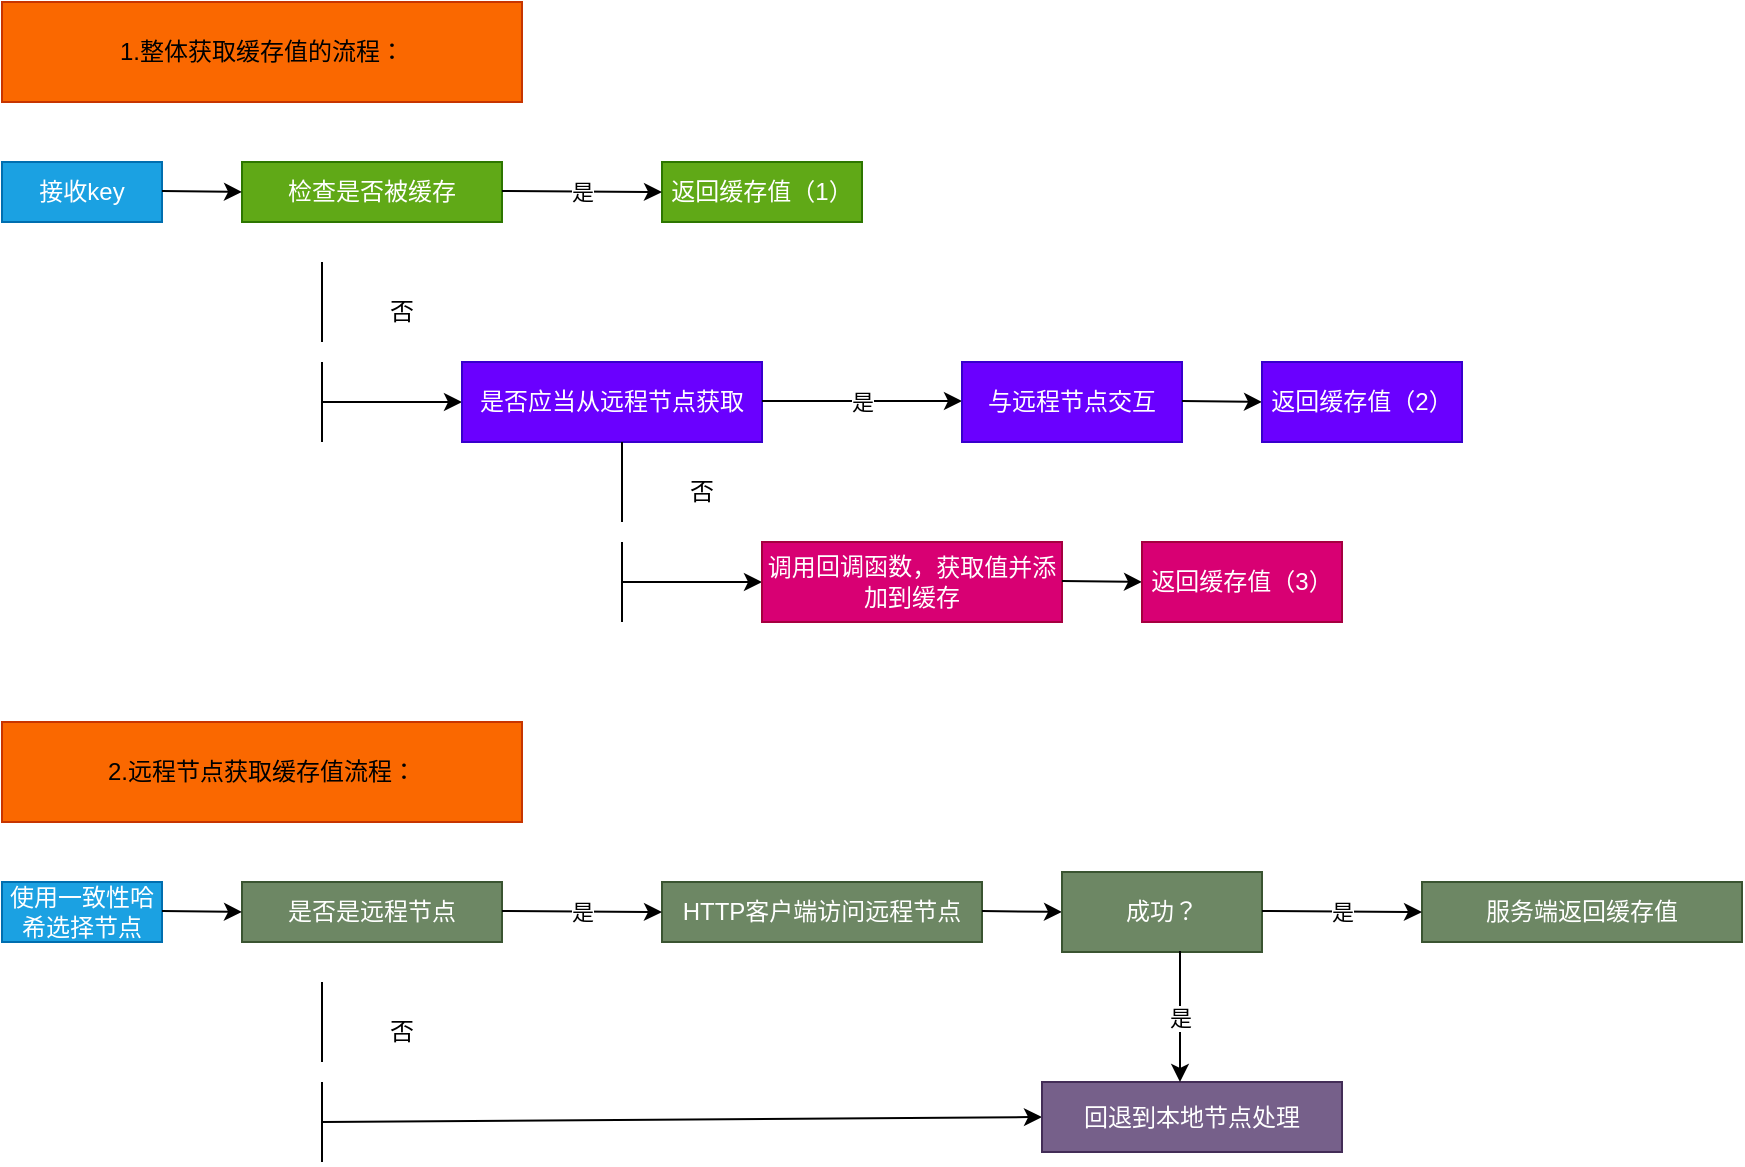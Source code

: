 <mxfile version="21.6.8" type="device">
  <diagram name="第 1 页" id="46wpbtFq6L-WeiF9w323">
    <mxGraphModel dx="1050" dy="621" grid="1" gridSize="10" guides="1" tooltips="1" connect="1" arrows="1" fold="1" page="1" pageScale="1" pageWidth="827" pageHeight="1169" math="0" shadow="0">
      <root>
        <mxCell id="0" />
        <mxCell id="1" parent="0" />
        <mxCell id="Lu-z1aWuLpS5JMwq0ntt-1" value="接收key" style="rounded=0;whiteSpace=wrap;html=1;fillColor=#1ba1e2;fontColor=#ffffff;strokeColor=#006EAF;" vertex="1" parent="1">
          <mxGeometry x="40" y="120" width="80" height="30" as="geometry" />
        </mxCell>
        <mxCell id="Lu-z1aWuLpS5JMwq0ntt-2" value="检查是否被缓存" style="rounded=0;whiteSpace=wrap;html=1;fillColor=#60a917;fontColor=#ffffff;strokeColor=#2D7600;" vertex="1" parent="1">
          <mxGeometry x="160" y="120" width="130" height="30" as="geometry" />
        </mxCell>
        <mxCell id="Lu-z1aWuLpS5JMwq0ntt-3" value="返回缓存值（1）" style="rounded=0;whiteSpace=wrap;html=1;fillColor=#60a917;fontColor=#ffffff;strokeColor=#2D7600;" vertex="1" parent="1">
          <mxGeometry x="370" y="120" width="100" height="30" as="geometry" />
        </mxCell>
        <mxCell id="Lu-z1aWuLpS5JMwq0ntt-4" value="" style="endArrow=none;html=1;rounded=0;" edge="1" parent="1">
          <mxGeometry width="50" height="50" relative="1" as="geometry">
            <mxPoint x="200" y="210" as="sourcePoint" />
            <mxPoint x="200" y="170" as="targetPoint" />
            <Array as="points">
              <mxPoint x="200" y="190" />
            </Array>
          </mxGeometry>
        </mxCell>
        <mxCell id="Lu-z1aWuLpS5JMwq0ntt-5" value="" style="endArrow=none;html=1;rounded=0;" edge="1" parent="1">
          <mxGeometry width="50" height="50" relative="1" as="geometry">
            <mxPoint x="200" y="260" as="sourcePoint" />
            <mxPoint x="200" y="220" as="targetPoint" />
            <Array as="points">
              <mxPoint x="200" y="240" />
            </Array>
          </mxGeometry>
        </mxCell>
        <mxCell id="Lu-z1aWuLpS5JMwq0ntt-13" value="" style="endArrow=classic;html=1;rounded=0;" edge="1" parent="1">
          <mxGeometry relative="1" as="geometry">
            <mxPoint x="290" y="134.5" as="sourcePoint" />
            <mxPoint x="370" y="135" as="targetPoint" />
          </mxGeometry>
        </mxCell>
        <mxCell id="Lu-z1aWuLpS5JMwq0ntt-14" value="是" style="edgeLabel;resizable=0;html=1;align=center;verticalAlign=middle;" connectable="0" vertex="1" parent="Lu-z1aWuLpS5JMwq0ntt-13">
          <mxGeometry relative="1" as="geometry" />
        </mxCell>
        <mxCell id="Lu-z1aWuLpS5JMwq0ntt-16" value="" style="endArrow=classic;html=1;rounded=0;" edge="1" parent="1">
          <mxGeometry width="50" height="50" relative="1" as="geometry">
            <mxPoint x="120" y="134.5" as="sourcePoint" />
            <mxPoint x="160" y="135" as="targetPoint" />
          </mxGeometry>
        </mxCell>
        <mxCell id="Lu-z1aWuLpS5JMwq0ntt-17" value="否" style="text;html=1;strokeColor=none;fillColor=none;align=center;verticalAlign=middle;whiteSpace=wrap;rounded=0;" vertex="1" parent="1">
          <mxGeometry x="210" y="180" width="60" height="30" as="geometry" />
        </mxCell>
        <mxCell id="Lu-z1aWuLpS5JMwq0ntt-21" value="" style="endArrow=classic;html=1;rounded=0;" edge="1" parent="1">
          <mxGeometry width="50" height="50" relative="1" as="geometry">
            <mxPoint x="200" y="240" as="sourcePoint" />
            <mxPoint x="270" y="240" as="targetPoint" />
          </mxGeometry>
        </mxCell>
        <mxCell id="Lu-z1aWuLpS5JMwq0ntt-22" value="是否应当从远程节点获取" style="rounded=0;whiteSpace=wrap;html=1;fillColor=#6a00ff;fontColor=#ffffff;strokeColor=#3700CC;" vertex="1" parent="1">
          <mxGeometry x="270" y="220" width="150" height="40" as="geometry" />
        </mxCell>
        <mxCell id="Lu-z1aWuLpS5JMwq0ntt-23" value="" style="endArrow=classic;html=1;rounded=0;" edge="1" parent="1">
          <mxGeometry relative="1" as="geometry">
            <mxPoint x="420" y="239.5" as="sourcePoint" />
            <mxPoint x="520" y="239.5" as="targetPoint" />
          </mxGeometry>
        </mxCell>
        <mxCell id="Lu-z1aWuLpS5JMwq0ntt-24" value="是" style="edgeLabel;resizable=0;html=1;align=center;verticalAlign=middle;" connectable="0" vertex="1" parent="Lu-z1aWuLpS5JMwq0ntt-23">
          <mxGeometry relative="1" as="geometry" />
        </mxCell>
        <mxCell id="Lu-z1aWuLpS5JMwq0ntt-25" value="与远程节点交互" style="rounded=0;whiteSpace=wrap;html=1;fillColor=#6a00ff;fontColor=#ffffff;strokeColor=#3700CC;" vertex="1" parent="1">
          <mxGeometry x="520" y="220" width="110" height="40" as="geometry" />
        </mxCell>
        <mxCell id="Lu-z1aWuLpS5JMwq0ntt-26" value="" style="endArrow=classic;html=1;rounded=0;" edge="1" parent="1">
          <mxGeometry width="50" height="50" relative="1" as="geometry">
            <mxPoint x="630" y="239.5" as="sourcePoint" />
            <mxPoint x="670" y="240" as="targetPoint" />
          </mxGeometry>
        </mxCell>
        <mxCell id="Lu-z1aWuLpS5JMwq0ntt-27" value="返回缓存值（2）" style="rounded=0;whiteSpace=wrap;html=1;fillColor=#6a00ff;fontColor=#ffffff;strokeColor=#3700CC;" vertex="1" parent="1">
          <mxGeometry x="670" y="220" width="100" height="40" as="geometry" />
        </mxCell>
        <mxCell id="Lu-z1aWuLpS5JMwq0ntt-28" value="" style="endArrow=none;html=1;rounded=0;" edge="1" parent="1">
          <mxGeometry width="50" height="50" relative="1" as="geometry">
            <mxPoint x="350" y="300" as="sourcePoint" />
            <mxPoint x="350" y="260" as="targetPoint" />
            <Array as="points">
              <mxPoint x="350" y="280" />
            </Array>
          </mxGeometry>
        </mxCell>
        <mxCell id="Lu-z1aWuLpS5JMwq0ntt-29" value="" style="endArrow=none;html=1;rounded=0;" edge="1" parent="1">
          <mxGeometry width="50" height="50" relative="1" as="geometry">
            <mxPoint x="350" y="350" as="sourcePoint" />
            <mxPoint x="350" y="310" as="targetPoint" />
            <Array as="points">
              <mxPoint x="350" y="330" />
            </Array>
          </mxGeometry>
        </mxCell>
        <mxCell id="Lu-z1aWuLpS5JMwq0ntt-30" value="否" style="text;html=1;strokeColor=none;fillColor=none;align=center;verticalAlign=middle;whiteSpace=wrap;rounded=0;" vertex="1" parent="1">
          <mxGeometry x="360" y="270" width="60" height="30" as="geometry" />
        </mxCell>
        <mxCell id="Lu-z1aWuLpS5JMwq0ntt-31" value="" style="endArrow=classic;html=1;rounded=0;" edge="1" parent="1">
          <mxGeometry width="50" height="50" relative="1" as="geometry">
            <mxPoint x="350" y="330" as="sourcePoint" />
            <mxPoint x="420" y="330" as="targetPoint" />
          </mxGeometry>
        </mxCell>
        <mxCell id="Lu-z1aWuLpS5JMwq0ntt-32" value="调用`回调函数`，获取值并添加到缓存" style="rounded=0;whiteSpace=wrap;html=1;fillColor=#d80073;fontColor=#ffffff;strokeColor=#A50040;" vertex="1" parent="1">
          <mxGeometry x="420" y="310" width="150" height="40" as="geometry" />
        </mxCell>
        <mxCell id="Lu-z1aWuLpS5JMwq0ntt-33" value="" style="endArrow=classic;html=1;rounded=0;" edge="1" parent="1">
          <mxGeometry width="50" height="50" relative="1" as="geometry">
            <mxPoint x="570" y="329.5" as="sourcePoint" />
            <mxPoint x="610" y="330" as="targetPoint" />
          </mxGeometry>
        </mxCell>
        <mxCell id="Lu-z1aWuLpS5JMwq0ntt-34" value="返回缓存值（3）" style="rounded=0;whiteSpace=wrap;html=1;fillColor=#d80073;fontColor=#ffffff;strokeColor=#A50040;" vertex="1" parent="1">
          <mxGeometry x="610" y="310" width="100" height="40" as="geometry" />
        </mxCell>
        <mxCell id="Lu-z1aWuLpS5JMwq0ntt-35" value="1.整体获取缓存值的流程：" style="text;html=1;strokeColor=#C73500;fillColor=#fa6800;align=center;verticalAlign=middle;whiteSpace=wrap;rounded=0;fontColor=#000000;" vertex="1" parent="1">
          <mxGeometry x="40" y="40" width="260" height="50" as="geometry" />
        </mxCell>
        <mxCell id="Lu-z1aWuLpS5JMwq0ntt-40" value="2.远程节点获取缓存值流程：" style="text;html=1;strokeColor=#C73500;fillColor=#fa6800;align=center;verticalAlign=middle;whiteSpace=wrap;rounded=0;fontColor=#000000;" vertex="1" parent="1">
          <mxGeometry x="40" y="400" width="260" height="50" as="geometry" />
        </mxCell>
        <mxCell id="Lu-z1aWuLpS5JMwq0ntt-41" value="使用一致性哈希选择节点" style="rounded=0;whiteSpace=wrap;html=1;fillColor=#1ba1e2;fontColor=#ffffff;strokeColor=#006EAF;" vertex="1" parent="1">
          <mxGeometry x="40" y="480" width="80" height="30" as="geometry" />
        </mxCell>
        <mxCell id="Lu-z1aWuLpS5JMwq0ntt-42" value="是否是远程节点" style="rounded=0;whiteSpace=wrap;html=1;fillColor=#6d8764;strokeColor=#3A5431;fontColor=#ffffff;" vertex="1" parent="1">
          <mxGeometry x="160" y="480" width="130" height="30" as="geometry" />
        </mxCell>
        <mxCell id="Lu-z1aWuLpS5JMwq0ntt-43" value="HTTP客户端访问远程节点" style="rounded=0;whiteSpace=wrap;html=1;fillColor=#6d8764;fontColor=#ffffff;strokeColor=#3A5431;" vertex="1" parent="1">
          <mxGeometry x="370" y="480" width="160" height="30" as="geometry" />
        </mxCell>
        <mxCell id="Lu-z1aWuLpS5JMwq0ntt-44" value="" style="endArrow=none;html=1;rounded=0;" edge="1" parent="1">
          <mxGeometry width="50" height="50" relative="1" as="geometry">
            <mxPoint x="200" y="570" as="sourcePoint" />
            <mxPoint x="200" y="530" as="targetPoint" />
            <Array as="points">
              <mxPoint x="200" y="550" />
            </Array>
          </mxGeometry>
        </mxCell>
        <mxCell id="Lu-z1aWuLpS5JMwq0ntt-45" value="" style="endArrow=none;html=1;rounded=0;" edge="1" parent="1">
          <mxGeometry width="50" height="50" relative="1" as="geometry">
            <mxPoint x="200" y="620" as="sourcePoint" />
            <mxPoint x="200" y="580" as="targetPoint" />
            <Array as="points">
              <mxPoint x="200" y="600" />
            </Array>
          </mxGeometry>
        </mxCell>
        <mxCell id="Lu-z1aWuLpS5JMwq0ntt-46" value="" style="endArrow=classic;html=1;rounded=0;" edge="1" parent="1">
          <mxGeometry relative="1" as="geometry">
            <mxPoint x="290" y="494.5" as="sourcePoint" />
            <mxPoint x="370" y="495" as="targetPoint" />
          </mxGeometry>
        </mxCell>
        <mxCell id="Lu-z1aWuLpS5JMwq0ntt-47" value="是" style="edgeLabel;resizable=0;html=1;align=center;verticalAlign=middle;" connectable="0" vertex="1" parent="Lu-z1aWuLpS5JMwq0ntt-46">
          <mxGeometry relative="1" as="geometry" />
        </mxCell>
        <mxCell id="Lu-z1aWuLpS5JMwq0ntt-48" value="" style="endArrow=classic;html=1;rounded=0;" edge="1" parent="1">
          <mxGeometry width="50" height="50" relative="1" as="geometry">
            <mxPoint x="120" y="494.5" as="sourcePoint" />
            <mxPoint x="160" y="495" as="targetPoint" />
          </mxGeometry>
        </mxCell>
        <mxCell id="Lu-z1aWuLpS5JMwq0ntt-49" value="否" style="text;html=1;strokeColor=none;fillColor=none;align=center;verticalAlign=middle;whiteSpace=wrap;rounded=0;" vertex="1" parent="1">
          <mxGeometry x="210" y="540" width="60" height="30" as="geometry" />
        </mxCell>
        <mxCell id="Lu-z1aWuLpS5JMwq0ntt-50" value="" style="endArrow=classic;html=1;rounded=0;entryX=0;entryY=0.5;entryDx=0;entryDy=0;" edge="1" parent="1" target="Lu-z1aWuLpS5JMwq0ntt-51">
          <mxGeometry width="50" height="50" relative="1" as="geometry">
            <mxPoint x="200" y="600" as="sourcePoint" />
            <mxPoint x="540" y="600" as="targetPoint" />
          </mxGeometry>
        </mxCell>
        <mxCell id="Lu-z1aWuLpS5JMwq0ntt-51" value="回退到本地节点处理" style="rounded=0;whiteSpace=wrap;html=1;fillColor=#76608a;fontColor=#ffffff;strokeColor=#432D57;" vertex="1" parent="1">
          <mxGeometry x="560" y="580" width="150" height="35" as="geometry" />
        </mxCell>
        <mxCell id="Lu-z1aWuLpS5JMwq0ntt-64" value="" style="endArrow=classic;html=1;rounded=0;" edge="1" parent="1">
          <mxGeometry width="50" height="50" relative="1" as="geometry">
            <mxPoint x="530" y="494.5" as="sourcePoint" />
            <mxPoint x="570" y="495" as="targetPoint" />
          </mxGeometry>
        </mxCell>
        <mxCell id="Lu-z1aWuLpS5JMwq0ntt-65" value="成功？" style="rounded=0;whiteSpace=wrap;html=1;fillColor=#6d8764;fontColor=#ffffff;strokeColor=#3A5431;" vertex="1" parent="1">
          <mxGeometry x="570" y="475" width="100" height="40" as="geometry" />
        </mxCell>
        <mxCell id="Lu-z1aWuLpS5JMwq0ntt-66" value="服务端返回缓存值" style="rounded=0;whiteSpace=wrap;html=1;fillColor=#6d8764;fontColor=#ffffff;strokeColor=#3A5431;" vertex="1" parent="1">
          <mxGeometry x="750" y="480" width="160" height="30" as="geometry" />
        </mxCell>
        <mxCell id="Lu-z1aWuLpS5JMwq0ntt-67" value="" style="endArrow=classic;html=1;rounded=0;" edge="1" parent="1">
          <mxGeometry relative="1" as="geometry">
            <mxPoint x="670" y="494.5" as="sourcePoint" />
            <mxPoint x="750" y="495" as="targetPoint" />
          </mxGeometry>
        </mxCell>
        <mxCell id="Lu-z1aWuLpS5JMwq0ntt-68" value="是" style="edgeLabel;resizable=0;html=1;align=center;verticalAlign=middle;" connectable="0" vertex="1" parent="Lu-z1aWuLpS5JMwq0ntt-67">
          <mxGeometry relative="1" as="geometry" />
        </mxCell>
        <mxCell id="Lu-z1aWuLpS5JMwq0ntt-69" value="" style="endArrow=classic;html=1;rounded=0;" edge="1" parent="1">
          <mxGeometry relative="1" as="geometry">
            <mxPoint x="629" y="514.5" as="sourcePoint" />
            <mxPoint x="629" y="580" as="targetPoint" />
          </mxGeometry>
        </mxCell>
        <mxCell id="Lu-z1aWuLpS5JMwq0ntt-70" value="是" style="edgeLabel;resizable=0;html=1;align=center;verticalAlign=middle;" connectable="0" vertex="1" parent="Lu-z1aWuLpS5JMwq0ntt-69">
          <mxGeometry relative="1" as="geometry" />
        </mxCell>
      </root>
    </mxGraphModel>
  </diagram>
</mxfile>
